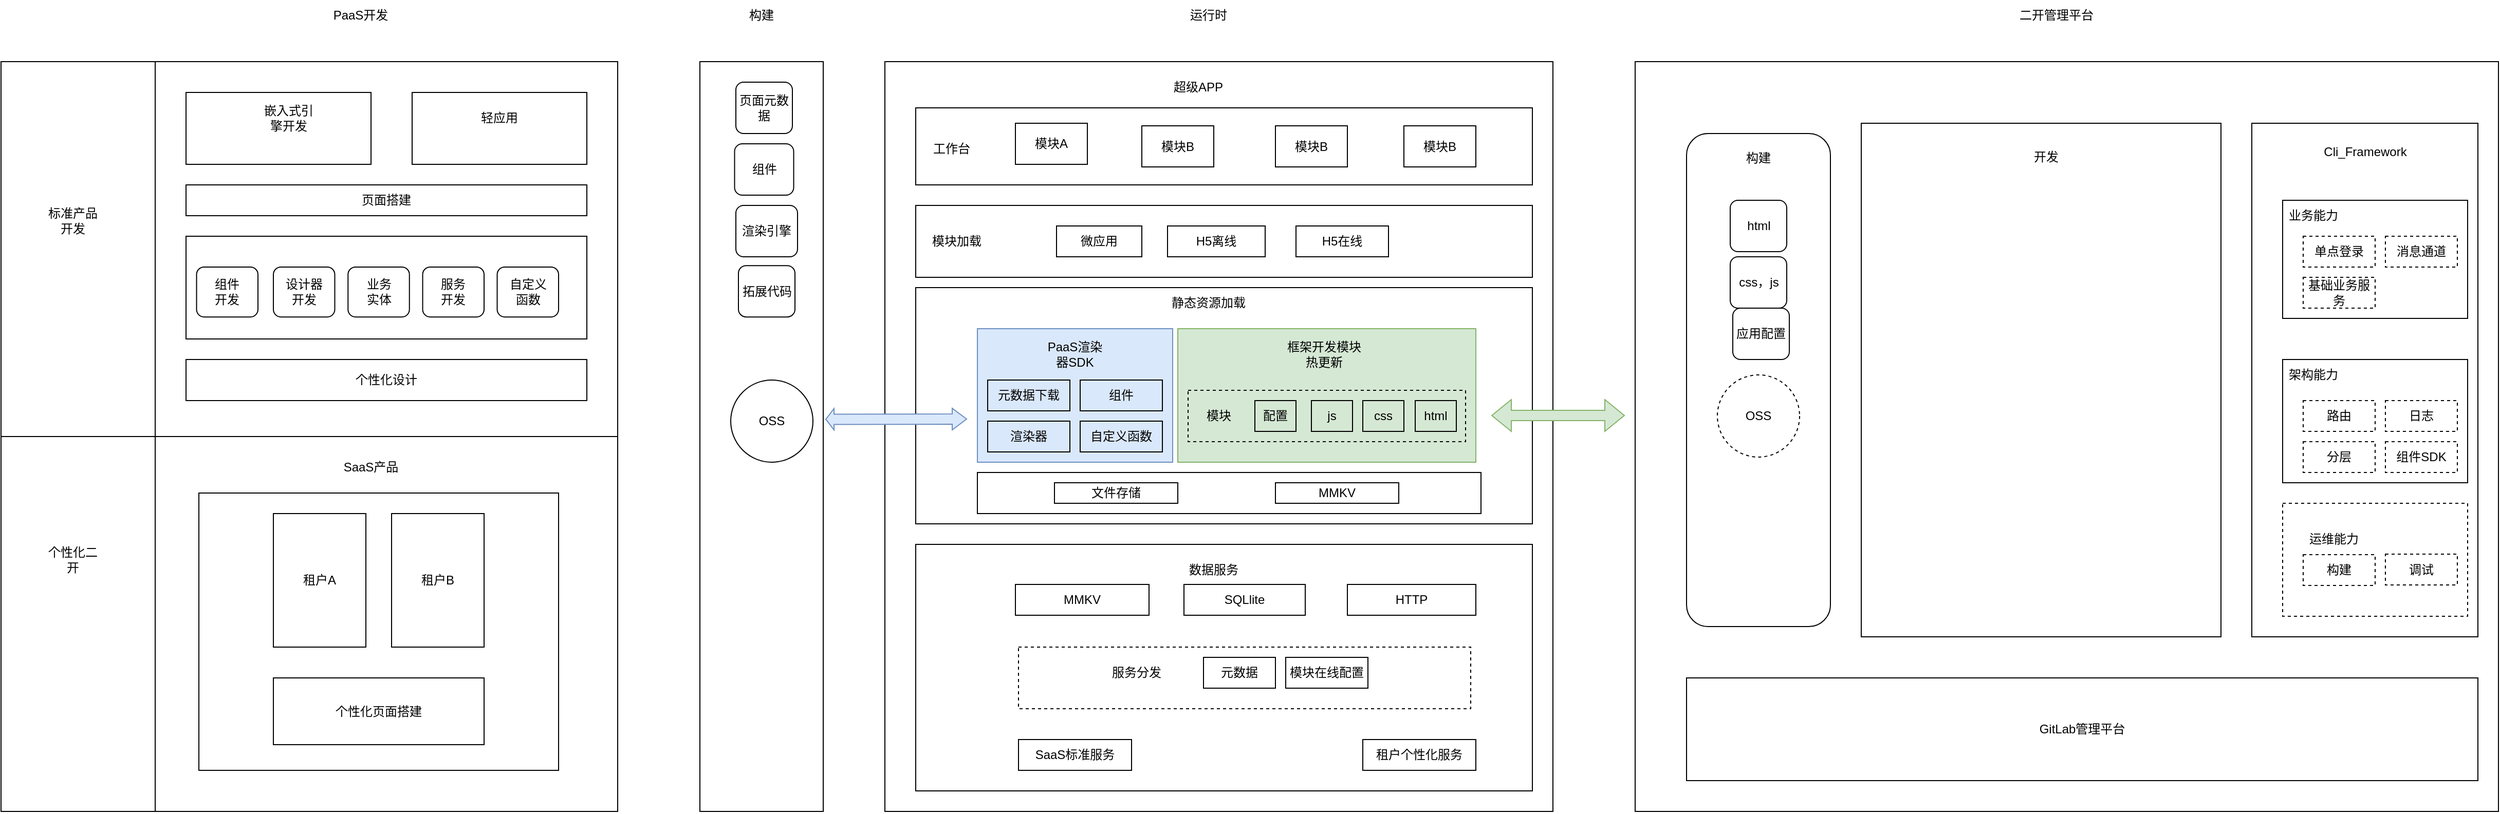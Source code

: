 <mxfile version="16.3.0" type="github">
  <diagram id="Zt27aAjr4QAj1kBU1-q1" name="Page-1">
    <mxGraphModel dx="2328" dy="1978" grid="1" gridSize="10" guides="1" tooltips="1" connect="1" arrows="1" fold="1" page="1" pageScale="1" pageWidth="827" pageHeight="1169" math="0" shadow="0">
      <root>
        <mxCell id="0" />
        <mxCell id="1" parent="0" />
        <mxCell id="z8KMi-OxLpLHsyKg0KSH-10" value="" style="rounded=0;whiteSpace=wrap;html=1;fillColor=none;" vertex="1" parent="1">
          <mxGeometry x="700" y="30" width="650" height="730" as="geometry" />
        </mxCell>
        <mxCell id="z8KMi-OxLpLHsyKg0KSH-47" value="" style="rounded=0;whiteSpace=wrap;html=1;fillColor=none;" vertex="1" parent="1">
          <mxGeometry x="730" y="250" width="600" height="230" as="geometry" />
        </mxCell>
        <mxCell id="z8KMi-OxLpLHsyKg0KSH-82" value="" style="rounded=0;whiteSpace=wrap;html=1;fillColor=none;" vertex="1" parent="1">
          <mxGeometry x="730" y="170" width="600" height="70" as="geometry" />
        </mxCell>
        <mxCell id="z8KMi-OxLpLHsyKg0KSH-1" value="" style="rounded=0;whiteSpace=wrap;html=1;fillColor=none;" vertex="1" parent="1">
          <mxGeometry x="-160" y="30" width="600" height="730" as="geometry" />
        </mxCell>
        <mxCell id="z8KMi-OxLpLHsyKg0KSH-2" value="" style="endArrow=none;html=1;rounded=0;entryX=0;entryY=0.5;entryDx=0;entryDy=0;exitX=1;exitY=0.5;exitDx=0;exitDy=0;" edge="1" parent="1" source="z8KMi-OxLpLHsyKg0KSH-1" target="z8KMi-OxLpLHsyKg0KSH-1">
          <mxGeometry width="50" height="50" relative="1" as="geometry">
            <mxPoint x="-150" y="460" as="sourcePoint" />
            <mxPoint x="-100" y="410" as="targetPoint" />
          </mxGeometry>
        </mxCell>
        <mxCell id="z8KMi-OxLpLHsyKg0KSH-3" value="" style="endArrow=none;html=1;rounded=0;entryX=0.25;entryY=0;entryDx=0;entryDy=0;exitX=0.25;exitY=1;exitDx=0;exitDy=0;" edge="1" parent="1" source="z8KMi-OxLpLHsyKg0KSH-1" target="z8KMi-OxLpLHsyKg0KSH-1">
          <mxGeometry width="50" height="50" relative="1" as="geometry">
            <mxPoint x="-130" y="160" as="sourcePoint" />
            <mxPoint x="-80" y="110" as="targetPoint" />
          </mxGeometry>
        </mxCell>
        <mxCell id="z8KMi-OxLpLHsyKg0KSH-4" value="标准产品开发" style="text;html=1;strokeColor=none;fillColor=none;align=center;verticalAlign=middle;whiteSpace=wrap;rounded=0;" vertex="1" parent="1">
          <mxGeometry x="-120" y="170" width="60" height="30" as="geometry" />
        </mxCell>
        <mxCell id="z8KMi-OxLpLHsyKg0KSH-5" value="个性化二开" style="text;html=1;strokeColor=none;fillColor=none;align=center;verticalAlign=middle;whiteSpace=wrap;rounded=0;" vertex="1" parent="1">
          <mxGeometry x="-120" y="500" width="60" height="30" as="geometry" />
        </mxCell>
        <mxCell id="z8KMi-OxLpLHsyKg0KSH-6" value="PaaS开发" style="text;html=1;strokeColor=none;fillColor=none;align=center;verticalAlign=middle;whiteSpace=wrap;rounded=0;" vertex="1" parent="1">
          <mxGeometry x="160" y="-30" width="60" height="30" as="geometry" />
        </mxCell>
        <mxCell id="z8KMi-OxLpLHsyKg0KSH-7" value="" style="rounded=0;whiteSpace=wrap;html=1;fillColor=none;" vertex="1" parent="1">
          <mxGeometry x="20" y="60" width="180" height="70" as="geometry" />
        </mxCell>
        <mxCell id="z8KMi-OxLpLHsyKg0KSH-8" value="" style="rounded=0;whiteSpace=wrap;html=1;fillColor=none;" vertex="1" parent="1">
          <mxGeometry x="520" y="30" width="120" height="730" as="geometry" />
        </mxCell>
        <mxCell id="z8KMi-OxLpLHsyKg0KSH-9" value="构建" style="text;html=1;strokeColor=none;fillColor=none;align=center;verticalAlign=middle;whiteSpace=wrap;rounded=0;" vertex="1" parent="1">
          <mxGeometry x="550" y="-30" width="60" height="30" as="geometry" />
        </mxCell>
        <mxCell id="z8KMi-OxLpLHsyKg0KSH-11" value="运行时" style="text;html=1;strokeColor=none;fillColor=none;align=center;verticalAlign=middle;whiteSpace=wrap;rounded=0;" vertex="1" parent="1">
          <mxGeometry x="985" y="-30" width="60" height="30" as="geometry" />
        </mxCell>
        <mxCell id="z8KMi-OxLpLHsyKg0KSH-12" value="嵌入式引擎开发" style="text;html=1;strokeColor=none;fillColor=none;align=center;verticalAlign=middle;whiteSpace=wrap;rounded=0;" vertex="1" parent="1">
          <mxGeometry x="90" y="70" width="60" height="30" as="geometry" />
        </mxCell>
        <mxCell id="z8KMi-OxLpLHsyKg0KSH-13" value="" style="rounded=0;whiteSpace=wrap;html=1;fillColor=none;" vertex="1" parent="1">
          <mxGeometry x="240" y="60" width="170" height="70" as="geometry" />
        </mxCell>
        <mxCell id="z8KMi-OxLpLHsyKg0KSH-14" value="轻应用" style="text;html=1;strokeColor=none;fillColor=none;align=center;verticalAlign=middle;whiteSpace=wrap;rounded=0;" vertex="1" parent="1">
          <mxGeometry x="295" y="70" width="60" height="30" as="geometry" />
        </mxCell>
        <mxCell id="z8KMi-OxLpLHsyKg0KSH-15" value="" style="rounded=0;whiteSpace=wrap;html=1;fillColor=none;" vertex="1" parent="1">
          <mxGeometry x="32.5" y="450" width="350" height="270" as="geometry" />
        </mxCell>
        <mxCell id="z8KMi-OxLpLHsyKg0KSH-16" value="SaaS产品" style="text;html=1;strokeColor=none;fillColor=none;align=center;verticalAlign=middle;whiteSpace=wrap;rounded=0;" vertex="1" parent="1">
          <mxGeometry x="170" y="410" width="60" height="30" as="geometry" />
        </mxCell>
        <mxCell id="z8KMi-OxLpLHsyKg0KSH-23" value="页面搭建" style="rounded=0;whiteSpace=wrap;html=1;fillColor=none;" vertex="1" parent="1">
          <mxGeometry x="20" y="150" width="390" height="30" as="geometry" />
        </mxCell>
        <mxCell id="z8KMi-OxLpLHsyKg0KSH-24" value="租户A" style="rounded=0;whiteSpace=wrap;html=1;fillColor=none;" vertex="1" parent="1">
          <mxGeometry x="105" y="470" width="90" height="130" as="geometry" />
        </mxCell>
        <mxCell id="z8KMi-OxLpLHsyKg0KSH-25" value="租户B" style="rounded=0;whiteSpace=wrap;html=1;fillColor=none;" vertex="1" parent="1">
          <mxGeometry x="220" y="470" width="90" height="130" as="geometry" />
        </mxCell>
        <mxCell id="z8KMi-OxLpLHsyKg0KSH-26" value="个性化页面搭建" style="rounded=0;whiteSpace=wrap;html=1;fillColor=none;" vertex="1" parent="1">
          <mxGeometry x="105" y="630" width="205" height="65" as="geometry" />
        </mxCell>
        <mxCell id="z8KMi-OxLpLHsyKg0KSH-28" value="个性化设计" style="rounded=0;whiteSpace=wrap;html=1;fillColor=none;" vertex="1" parent="1">
          <mxGeometry x="20" y="320" width="390" height="40" as="geometry" />
        </mxCell>
        <mxCell id="z8KMi-OxLpLHsyKg0KSH-29" value="页面元数据" style="rounded=1;whiteSpace=wrap;html=1;fillColor=none;" vertex="1" parent="1">
          <mxGeometry x="555" y="50" width="55" height="50" as="geometry" />
        </mxCell>
        <mxCell id="z8KMi-OxLpLHsyKg0KSH-30" value="组件" style="rounded=1;whiteSpace=wrap;html=1;fillColor=none;" vertex="1" parent="1">
          <mxGeometry x="553.75" y="110" width="57.5" height="50" as="geometry" />
        </mxCell>
        <mxCell id="z8KMi-OxLpLHsyKg0KSH-31" value="渲染引擎" style="rounded=1;whiteSpace=wrap;html=1;fillColor=none;" vertex="1" parent="1">
          <mxGeometry x="555" y="170" width="60" height="50" as="geometry" />
        </mxCell>
        <mxCell id="z8KMi-OxLpLHsyKg0KSH-17" value="" style="rounded=0;whiteSpace=wrap;html=1;fillColor=none;" vertex="1" parent="1">
          <mxGeometry x="20" y="200" width="390" height="100" as="geometry" />
        </mxCell>
        <mxCell id="z8KMi-OxLpLHsyKg0KSH-18" value="组件&lt;br&gt;开发" style="rounded=1;whiteSpace=wrap;html=1;fillColor=none;" vertex="1" parent="1">
          <mxGeometry x="30.26" y="230" width="59.74" height="48.57" as="geometry" />
        </mxCell>
        <mxCell id="z8KMi-OxLpLHsyKg0KSH-32" value="设计器&lt;br&gt;开发" style="rounded=1;whiteSpace=wrap;html=1;fillColor=none;" vertex="1" parent="1">
          <mxGeometry x="105" y="230" width="59.74" height="48.57" as="geometry" />
        </mxCell>
        <mxCell id="z8KMi-OxLpLHsyKg0KSH-33" value="服务&lt;br&gt;开发" style="rounded=1;whiteSpace=wrap;html=1;fillColor=none;" vertex="1" parent="1">
          <mxGeometry x="250.26" y="230" width="59.74" height="48.57" as="geometry" />
        </mxCell>
        <mxCell id="z8KMi-OxLpLHsyKg0KSH-34" value="业务&lt;br&gt;实体" style="rounded=1;whiteSpace=wrap;html=1;fillColor=none;" vertex="1" parent="1">
          <mxGeometry x="177.63" y="230" width="59.74" height="48.57" as="geometry" />
        </mxCell>
        <mxCell id="z8KMi-OxLpLHsyKg0KSH-35" value="自定义&lt;br&gt;函数" style="rounded=1;whiteSpace=wrap;html=1;fillColor=none;" vertex="1" parent="1">
          <mxGeometry x="322.76" y="230" width="59.74" height="48.57" as="geometry" />
        </mxCell>
        <mxCell id="z8KMi-OxLpLHsyKg0KSH-36" value="拓展代码" style="rounded=1;whiteSpace=wrap;html=1;fillColor=none;" vertex="1" parent="1">
          <mxGeometry x="557.5" y="228.57" width="55" height="50" as="geometry" />
        </mxCell>
        <mxCell id="z8KMi-OxLpLHsyKg0KSH-37" value="微应用" style="rounded=0;whiteSpace=wrap;html=1;fillColor=none;" vertex="1" parent="1">
          <mxGeometry x="867" y="190" width="83" height="30" as="geometry" />
        </mxCell>
        <mxCell id="z8KMi-OxLpLHsyKg0KSH-39" value="H5在线" style="rounded=0;whiteSpace=wrap;html=1;fillColor=none;" vertex="1" parent="1">
          <mxGeometry x="1100" y="190" width="90" height="30" as="geometry" />
        </mxCell>
        <mxCell id="z8KMi-OxLpLHsyKg0KSH-41" value="H5离线" style="rounded=0;whiteSpace=wrap;html=1;fillColor=none;" vertex="1" parent="1">
          <mxGeometry x="975" y="190" width="95" height="30" as="geometry" />
        </mxCell>
        <mxCell id="z8KMi-OxLpLHsyKg0KSH-43" value="超级APP" style="text;html=1;strokeColor=none;fillColor=none;align=center;verticalAlign=middle;whiteSpace=wrap;rounded=0;" vertex="1" parent="1">
          <mxGeometry x="975" y="40" width="60" height="30" as="geometry" />
        </mxCell>
        <mxCell id="z8KMi-OxLpLHsyKg0KSH-44" value="" style="rounded=0;whiteSpace=wrap;html=1;fillColor=none;" vertex="1" parent="1">
          <mxGeometry x="730" y="75" width="600" height="75" as="geometry" />
        </mxCell>
        <mxCell id="z8KMi-OxLpLHsyKg0KSH-49" value="" style="rounded=0;whiteSpace=wrap;html=1;fillColor=none;" vertex="1" parent="1">
          <mxGeometry x="730" y="500" width="600" height="240" as="geometry" />
        </mxCell>
        <mxCell id="z8KMi-OxLpLHsyKg0KSH-51" value="静态资源加载" style="text;html=1;strokeColor=none;fillColor=none;align=center;verticalAlign=middle;whiteSpace=wrap;rounded=0;" vertex="1" parent="1">
          <mxGeometry x="970" y="250" width="90" height="29" as="geometry" />
        </mxCell>
        <mxCell id="z8KMi-OxLpLHsyKg0KSH-52" value="数据服务" style="text;html=1;strokeColor=none;fillColor=none;align=center;verticalAlign=middle;whiteSpace=wrap;rounded=0;" vertex="1" parent="1">
          <mxGeometry x="975" y="510" width="90" height="29" as="geometry" />
        </mxCell>
        <mxCell id="z8KMi-OxLpLHsyKg0KSH-54" value="" style="rounded=0;whiteSpace=wrap;html=1;fillColor=#dae8fc;strokeColor=#6c8ebf;" vertex="1" parent="1">
          <mxGeometry x="790" y="290" width="190" height="130" as="geometry" />
        </mxCell>
        <mxCell id="z8KMi-OxLpLHsyKg0KSH-55" value="PaaS渲染器SDK" style="text;html=1;strokeColor=none;fillColor=none;align=center;verticalAlign=middle;whiteSpace=wrap;rounded=0;" vertex="1" parent="1">
          <mxGeometry x="855" y="300" width="60" height="30" as="geometry" />
        </mxCell>
        <mxCell id="z8KMi-OxLpLHsyKg0KSH-56" value="元数据下载" style="rounded=0;whiteSpace=wrap;html=1;fillColor=none;" vertex="1" parent="1">
          <mxGeometry x="800" y="340" width="80" height="30" as="geometry" />
        </mxCell>
        <mxCell id="z8KMi-OxLpLHsyKg0KSH-58" value="OSS" style="ellipse;whiteSpace=wrap;html=1;aspect=fixed;fillColor=none;" vertex="1" parent="1">
          <mxGeometry x="550" y="340" width="80" height="80" as="geometry" />
        </mxCell>
        <mxCell id="z8KMi-OxLpLHsyKg0KSH-59" value="" style="rounded=0;whiteSpace=wrap;html=1;fillColor=none;" vertex="1" parent="1">
          <mxGeometry x="790" y="430" width="490" height="40" as="geometry" />
        </mxCell>
        <mxCell id="z8KMi-OxLpLHsyKg0KSH-60" value="文件存储" style="rounded=0;whiteSpace=wrap;html=1;fillColor=none;" vertex="1" parent="1">
          <mxGeometry x="865" y="440" width="120" height="20" as="geometry" />
        </mxCell>
        <mxCell id="z8KMi-OxLpLHsyKg0KSH-61" value="MMKV" style="rounded=0;whiteSpace=wrap;html=1;fillColor=none;" vertex="1" parent="1">
          <mxGeometry x="1080" y="440" width="120" height="20" as="geometry" />
        </mxCell>
        <mxCell id="z8KMi-OxLpLHsyKg0KSH-64" value="热更新模块管理" style="text;html=1;strokeColor=none;fillColor=none;align=center;verticalAlign=middle;whiteSpace=wrap;rounded=0;" vertex="1" parent="1">
          <mxGeometry x="1110" y="300" width="60" height="30" as="geometry" />
        </mxCell>
        <mxCell id="z8KMi-OxLpLHsyKg0KSH-65" value="组件" style="rounded=0;whiteSpace=wrap;html=1;fillColor=none;" vertex="1" parent="1">
          <mxGeometry x="890" y="340" width="80" height="30" as="geometry" />
        </mxCell>
        <mxCell id="z8KMi-OxLpLHsyKg0KSH-67" value="渲染器" style="rounded=0;whiteSpace=wrap;html=1;fillColor=none;" vertex="1" parent="1">
          <mxGeometry x="800" y="380" width="80" height="30" as="geometry" />
        </mxCell>
        <mxCell id="z8KMi-OxLpLHsyKg0KSH-68" value="自定义函数" style="rounded=0;whiteSpace=wrap;html=1;fillColor=none;" vertex="1" parent="1">
          <mxGeometry x="890" y="380" width="80" height="30" as="geometry" />
        </mxCell>
        <mxCell id="z8KMi-OxLpLHsyKg0KSH-74" value="工作台" style="text;html=1;strokeColor=none;fillColor=none;align=center;verticalAlign=middle;whiteSpace=wrap;rounded=0;" vertex="1" parent="1">
          <mxGeometry x="740" y="90" width="50" height="50" as="geometry" />
        </mxCell>
        <mxCell id="z8KMi-OxLpLHsyKg0KSH-75" value="模块A" style="rounded=0;whiteSpace=wrap;html=1;fillColor=none;" vertex="1" parent="1">
          <mxGeometry x="827" y="90" width="70" height="40" as="geometry" />
        </mxCell>
        <mxCell id="z8KMi-OxLpLHsyKg0KSH-76" value="模块B" style="rounded=0;whiteSpace=wrap;html=1;fillColor=none;" vertex="1" parent="1">
          <mxGeometry x="950" y="92.5" width="70" height="40" as="geometry" />
        </mxCell>
        <mxCell id="z8KMi-OxLpLHsyKg0KSH-77" value="模块B" style="rounded=0;whiteSpace=wrap;html=1;fillColor=none;" vertex="1" parent="1">
          <mxGeometry x="1080" y="92.5" width="70" height="40" as="geometry" />
        </mxCell>
        <mxCell id="z8KMi-OxLpLHsyKg0KSH-80" value="模块B" style="rounded=0;whiteSpace=wrap;html=1;fillColor=none;" vertex="1" parent="1">
          <mxGeometry x="1205" y="92.5" width="70" height="40" as="geometry" />
        </mxCell>
        <mxCell id="z8KMi-OxLpLHsyKg0KSH-83" value="模块加载" style="text;html=1;strokeColor=none;fillColor=none;align=center;verticalAlign=middle;whiteSpace=wrap;rounded=0;" vertex="1" parent="1">
          <mxGeometry x="740" y="190" width="60" height="30" as="geometry" />
        </mxCell>
        <mxCell id="z8KMi-OxLpLHsyKg0KSH-85" value="" style="shape=flexArrow;endArrow=classic;startArrow=classic;html=1;rounded=0;exitX=1.017;exitY=0.477;exitDx=0;exitDy=0;exitPerimeter=0;endWidth=10;endSize=4.33;startWidth=10;startSize=2.33;fillColor=#dae8fc;strokeColor=#6c8ebf;" edge="1" parent="1" source="z8KMi-OxLpLHsyKg0KSH-8">
          <mxGeometry width="100" height="100" relative="1" as="geometry">
            <mxPoint x="660" y="460" as="sourcePoint" />
            <mxPoint x="780" y="378" as="targetPoint" />
          </mxGeometry>
        </mxCell>
        <mxCell id="z8KMi-OxLpLHsyKg0KSH-63" value="" style="rounded=0;whiteSpace=wrap;html=1;fillColor=#d5e8d4;strokeColor=#82b366;" vertex="1" parent="1">
          <mxGeometry x="985" y="290" width="290" height="130" as="geometry" />
        </mxCell>
        <mxCell id="z8KMi-OxLpLHsyKg0KSH-93" value="" style="group" vertex="1" connectable="0" parent="1">
          <mxGeometry x="995" y="350" width="270" height="50" as="geometry" />
        </mxCell>
        <mxCell id="z8KMi-OxLpLHsyKg0KSH-89" value="" style="rounded=0;whiteSpace=wrap;html=1;fillColor=none;dashed=1;" vertex="1" parent="z8KMi-OxLpLHsyKg0KSH-93">
          <mxGeometry width="270" height="50" as="geometry" />
        </mxCell>
        <mxCell id="z8KMi-OxLpLHsyKg0KSH-69" value="配置" style="rounded=0;whiteSpace=wrap;html=1;fillColor=none;" vertex="1" parent="z8KMi-OxLpLHsyKg0KSH-93">
          <mxGeometry x="65" y="10" width="40" height="30" as="geometry" />
        </mxCell>
        <mxCell id="z8KMi-OxLpLHsyKg0KSH-86" value="js" style="rounded=0;whiteSpace=wrap;html=1;fillColor=none;" vertex="1" parent="z8KMi-OxLpLHsyKg0KSH-93">
          <mxGeometry x="120" y="10" width="40" height="30" as="geometry" />
        </mxCell>
        <mxCell id="z8KMi-OxLpLHsyKg0KSH-87" value="css" style="rounded=0;whiteSpace=wrap;html=1;fillColor=none;" vertex="1" parent="z8KMi-OxLpLHsyKg0KSH-93">
          <mxGeometry x="170" y="10" width="40" height="30" as="geometry" />
        </mxCell>
        <mxCell id="z8KMi-OxLpLHsyKg0KSH-88" value="html" style="rounded=0;whiteSpace=wrap;html=1;fillColor=none;" vertex="1" parent="z8KMi-OxLpLHsyKg0KSH-93">
          <mxGeometry x="221" y="10" width="40" height="30" as="geometry" />
        </mxCell>
        <mxCell id="z8KMi-OxLpLHsyKg0KSH-90" value="模块" style="text;html=1;strokeColor=none;fillColor=none;align=center;verticalAlign=middle;whiteSpace=wrap;rounded=0;" vertex="1" parent="z8KMi-OxLpLHsyKg0KSH-93">
          <mxGeometry x="15" y="10" width="30" height="30" as="geometry" />
        </mxCell>
        <mxCell id="z8KMi-OxLpLHsyKg0KSH-94" value="MMKV" style="rounded=0;whiteSpace=wrap;html=1;fillColor=none;" vertex="1" parent="1">
          <mxGeometry x="827" y="539" width="130" height="30" as="geometry" />
        </mxCell>
        <mxCell id="z8KMi-OxLpLHsyKg0KSH-96" value="SQLlite" style="rounded=0;whiteSpace=wrap;html=1;fillColor=none;" vertex="1" parent="1">
          <mxGeometry x="991" y="539" width="118" height="30" as="geometry" />
        </mxCell>
        <mxCell id="z8KMi-OxLpLHsyKg0KSH-97" value="HTTP" style="rounded=0;whiteSpace=wrap;html=1;fillColor=none;" vertex="1" parent="1">
          <mxGeometry x="1150" y="539" width="125" height="30" as="geometry" />
        </mxCell>
        <mxCell id="z8KMi-OxLpLHsyKg0KSH-98" value="" style="rounded=0;whiteSpace=wrap;html=1;dashed=1;fillColor=none;" vertex="1" parent="1">
          <mxGeometry x="830" y="600" width="440" height="60" as="geometry" />
        </mxCell>
        <mxCell id="z8KMi-OxLpLHsyKg0KSH-99" value="服务分发" style="text;html=1;strokeColor=none;fillColor=none;align=center;verticalAlign=middle;whiteSpace=wrap;rounded=0;" vertex="1" parent="1">
          <mxGeometry x="915" y="610" width="60" height="30" as="geometry" />
        </mxCell>
        <mxCell id="z8KMi-OxLpLHsyKg0KSH-100" value="元数据" style="rounded=0;whiteSpace=wrap;html=1;fillColor=none;" vertex="1" parent="1">
          <mxGeometry x="1010" y="610" width="70" height="30" as="geometry" />
        </mxCell>
        <mxCell id="z8KMi-OxLpLHsyKg0KSH-101" value="模块在线配置" style="rounded=0;whiteSpace=wrap;html=1;fillColor=none;" vertex="1" parent="1">
          <mxGeometry x="1090" y="610" width="80" height="30" as="geometry" />
        </mxCell>
        <mxCell id="z8KMi-OxLpLHsyKg0KSH-102" value="SaaS标准服务" style="rounded=0;whiteSpace=wrap;html=1;fillColor=none;" vertex="1" parent="1">
          <mxGeometry x="830" y="690" width="110" height="30" as="geometry" />
        </mxCell>
        <mxCell id="z8KMi-OxLpLHsyKg0KSH-103" value="租户个性化服务" style="rounded=0;whiteSpace=wrap;html=1;fillColor=none;" vertex="1" parent="1">
          <mxGeometry x="1165" y="690" width="110" height="30" as="geometry" />
        </mxCell>
        <mxCell id="z8KMi-OxLpLHsyKg0KSH-104" value="框架开发模块热更新" style="text;html=1;strokeColor=none;fillColor=none;align=center;verticalAlign=middle;whiteSpace=wrap;rounded=0;" vertex="1" parent="1">
          <mxGeometry x="1085" y="300" width="85" height="30" as="geometry" />
        </mxCell>
        <mxCell id="z8KMi-OxLpLHsyKg0KSH-105" value="" style="rounded=0;whiteSpace=wrap;html=1;fillColor=none;" vertex="1" parent="1">
          <mxGeometry x="1430" y="30" width="840" height="730" as="geometry" />
        </mxCell>
        <mxCell id="z8KMi-OxLpLHsyKg0KSH-107" value="" style="shape=flexArrow;endArrow=classic;startArrow=classic;html=1;rounded=0;fillColor=#d5e8d4;strokeColor=#82b366;" edge="1" parent="1">
          <mxGeometry width="100" height="100" relative="1" as="geometry">
            <mxPoint x="1290" y="374.5" as="sourcePoint" />
            <mxPoint x="1420" y="374.5" as="targetPoint" />
          </mxGeometry>
        </mxCell>
        <mxCell id="z8KMi-OxLpLHsyKg0KSH-109" value="" style="rounded=1;whiteSpace=wrap;html=1;fillColor=none;" vertex="1" parent="1">
          <mxGeometry x="1480" y="100" width="140" height="480" as="geometry" />
        </mxCell>
        <mxCell id="z8KMi-OxLpLHsyKg0KSH-110" value="二开管理平台" style="text;html=1;strokeColor=none;fillColor=none;align=center;verticalAlign=middle;whiteSpace=wrap;rounded=0;" vertex="1" parent="1">
          <mxGeometry x="1780" y="-30" width="120" height="30" as="geometry" />
        </mxCell>
        <mxCell id="z8KMi-OxLpLHsyKg0KSH-111" value="GitLab管理平台" style="rounded=0;whiteSpace=wrap;html=1;fillColor=none;" vertex="1" parent="1">
          <mxGeometry x="1480" y="630" width="770" height="100" as="geometry" />
        </mxCell>
        <mxCell id="z8KMi-OxLpLHsyKg0KSH-112" value="" style="rounded=0;whiteSpace=wrap;html=1;fillColor=none;" vertex="1" parent="1">
          <mxGeometry x="2030" y="90" width="220" height="500" as="geometry" />
        </mxCell>
        <mxCell id="z8KMi-OxLpLHsyKg0KSH-113" value="Cli_Framework" style="text;html=1;strokeColor=none;fillColor=none;align=center;verticalAlign=middle;whiteSpace=wrap;rounded=0;" vertex="1" parent="1">
          <mxGeometry x="2092.5" y="100" width="95" height="35" as="geometry" />
        </mxCell>
        <mxCell id="z8KMi-OxLpLHsyKg0KSH-114" value="" style="rounded=0;whiteSpace=wrap;html=1;fillColor=none;" vertex="1" parent="1">
          <mxGeometry x="2060" y="165" width="180" height="115" as="geometry" />
        </mxCell>
        <mxCell id="z8KMi-OxLpLHsyKg0KSH-116" value="业务能力" style="text;html=1;strokeColor=none;fillColor=none;align=center;verticalAlign=middle;whiteSpace=wrap;rounded=0;" vertex="1" parent="1">
          <mxGeometry x="2060" y="165" width="60" height="30" as="geometry" />
        </mxCell>
        <mxCell id="z8KMi-OxLpLHsyKg0KSH-118" value="" style="rounded=0;whiteSpace=wrap;html=1;fillColor=none;" vertex="1" parent="1">
          <mxGeometry x="2060" y="320" width="180" height="120" as="geometry" />
        </mxCell>
        <mxCell id="z8KMi-OxLpLHsyKg0KSH-119" value="单点登录" style="rounded=0;whiteSpace=wrap;html=1;fillColor=none;dashed=1;" vertex="1" parent="1">
          <mxGeometry x="2080" y="200" width="70" height="30" as="geometry" />
        </mxCell>
        <mxCell id="z8KMi-OxLpLHsyKg0KSH-120" value="消息通道" style="rounded=0;whiteSpace=wrap;html=1;fillColor=none;dashed=1;" vertex="1" parent="1">
          <mxGeometry x="2160" y="200" width="70" height="30" as="geometry" />
        </mxCell>
        <mxCell id="z8KMi-OxLpLHsyKg0KSH-122" value="基础业务服务" style="rounded=0;whiteSpace=wrap;html=1;fillColor=none;dashed=1;" vertex="1" parent="1">
          <mxGeometry x="2080" y="240" width="70" height="30" as="geometry" />
        </mxCell>
        <mxCell id="z8KMi-OxLpLHsyKg0KSH-125" value="架构能力" style="text;html=1;strokeColor=none;fillColor=none;align=center;verticalAlign=middle;whiteSpace=wrap;rounded=0;dashed=1;" vertex="1" parent="1">
          <mxGeometry x="2060" y="320" width="60" height="30" as="geometry" />
        </mxCell>
        <mxCell id="z8KMi-OxLpLHsyKg0KSH-126" value="" style="rounded=0;whiteSpace=wrap;html=1;dashed=1;fillColor=none;" vertex="1" parent="1">
          <mxGeometry x="2060" y="460" width="180" height="110" as="geometry" />
        </mxCell>
        <mxCell id="z8KMi-OxLpLHsyKg0KSH-127" value="运维能力" style="text;html=1;strokeColor=none;fillColor=none;align=center;verticalAlign=middle;whiteSpace=wrap;rounded=0;dashed=1;" vertex="1" parent="1">
          <mxGeometry x="2080" y="480" width="60" height="30" as="geometry" />
        </mxCell>
        <mxCell id="z8KMi-OxLpLHsyKg0KSH-128" value="路由" style="rounded=0;whiteSpace=wrap;html=1;dashed=1;fillColor=none;" vertex="1" parent="1">
          <mxGeometry x="2080" y="360" width="70" height="30" as="geometry" />
        </mxCell>
        <mxCell id="z8KMi-OxLpLHsyKg0KSH-129" value="日志" style="rounded=0;whiteSpace=wrap;html=1;dashed=1;fillColor=none;" vertex="1" parent="1">
          <mxGeometry x="2160" y="360" width="70" height="30" as="geometry" />
        </mxCell>
        <mxCell id="z8KMi-OxLpLHsyKg0KSH-130" value="分层" style="rounded=0;whiteSpace=wrap;html=1;dashed=1;fillColor=none;" vertex="1" parent="1">
          <mxGeometry x="2080" y="400" width="70" height="30" as="geometry" />
        </mxCell>
        <mxCell id="z8KMi-OxLpLHsyKg0KSH-131" value="组件SDK" style="rounded=0;whiteSpace=wrap;html=1;dashed=1;fillColor=none;" vertex="1" parent="1">
          <mxGeometry x="2160" y="400" width="70" height="30" as="geometry" />
        </mxCell>
        <mxCell id="z8KMi-OxLpLHsyKg0KSH-132" value="构建" style="rounded=0;whiteSpace=wrap;html=1;dashed=1;fillColor=none;" vertex="1" parent="1">
          <mxGeometry x="2080" y="510" width="70" height="30" as="geometry" />
        </mxCell>
        <mxCell id="z8KMi-OxLpLHsyKg0KSH-133" value="调试" style="rounded=0;whiteSpace=wrap;html=1;dashed=1;fillColor=none;" vertex="1" parent="1">
          <mxGeometry x="2160" y="509.5" width="70" height="30" as="geometry" />
        </mxCell>
        <mxCell id="z8KMi-OxLpLHsyKg0KSH-134" value="构建" style="text;html=1;strokeColor=none;fillColor=none;align=center;verticalAlign=middle;whiteSpace=wrap;rounded=0;dashed=1;" vertex="1" parent="1">
          <mxGeometry x="1520" y="109" width="60" height="30" as="geometry" />
        </mxCell>
        <mxCell id="z8KMi-OxLpLHsyKg0KSH-135" value="OSS" style="ellipse;whiteSpace=wrap;html=1;aspect=fixed;dashed=1;fillColor=none;" vertex="1" parent="1">
          <mxGeometry x="1510" y="335" width="80" height="80" as="geometry" />
        </mxCell>
        <mxCell id="z8KMi-OxLpLHsyKg0KSH-136" value="html" style="rounded=1;whiteSpace=wrap;html=1;fillColor=none;" vertex="1" parent="1">
          <mxGeometry x="1522.5" y="165" width="55" height="50" as="geometry" />
        </mxCell>
        <mxCell id="z8KMi-OxLpLHsyKg0KSH-137" value="css，js" style="rounded=1;whiteSpace=wrap;html=1;fillColor=none;" vertex="1" parent="1">
          <mxGeometry x="1522.5" y="220" width="55" height="50" as="geometry" />
        </mxCell>
        <mxCell id="z8KMi-OxLpLHsyKg0KSH-138" value="应用配置" style="rounded=1;whiteSpace=wrap;html=1;fillColor=none;" vertex="1" parent="1">
          <mxGeometry x="1525" y="270" width="55" height="50" as="geometry" />
        </mxCell>
        <mxCell id="z8KMi-OxLpLHsyKg0KSH-139" value="" style="rounded=0;whiteSpace=wrap;html=1;fillColor=none;" vertex="1" parent="1">
          <mxGeometry x="1650" y="90" width="350" height="500" as="geometry" />
        </mxCell>
        <mxCell id="z8KMi-OxLpLHsyKg0KSH-140" value="开发" style="text;html=1;strokeColor=none;fillColor=none;align=center;verticalAlign=middle;whiteSpace=wrap;rounded=0;" vertex="1" parent="1">
          <mxGeometry x="1800" y="108" width="60" height="30" as="geometry" />
        </mxCell>
      </root>
    </mxGraphModel>
  </diagram>
</mxfile>
